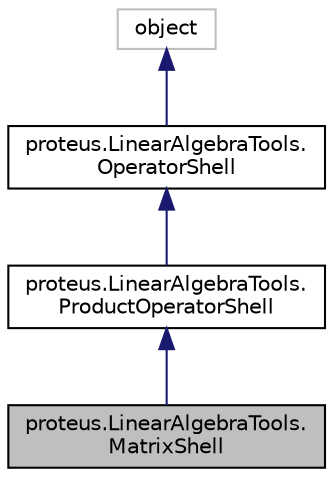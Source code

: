 digraph "proteus.LinearAlgebraTools.MatrixShell"
{
 // LATEX_PDF_SIZE
  edge [fontname="Helvetica",fontsize="10",labelfontname="Helvetica",labelfontsize="10"];
  node [fontname="Helvetica",fontsize="10",shape=record];
  Node1 [label="proteus.LinearAlgebraTools.\lMatrixShell",height=0.2,width=0.4,color="black", fillcolor="grey75", style="filled", fontcolor="black",tooltip=" "];
  Node2 -> Node1 [dir="back",color="midnightblue",fontsize="10",style="solid",fontname="Helvetica"];
  Node2 [label="proteus.LinearAlgebraTools.\lProductOperatorShell",height=0.2,width=0.4,color="black", fillcolor="white", style="filled",URL="$d2/d93/classproteus_1_1LinearAlgebraTools_1_1ProductOperatorShell.html",tooltip=" "];
  Node3 -> Node2 [dir="back",color="midnightblue",fontsize="10",style="solid",fontname="Helvetica"];
  Node3 [label="proteus.LinearAlgebraTools.\lOperatorShell",height=0.2,width=0.4,color="black", fillcolor="white", style="filled",URL="$d2/df8/classproteus_1_1LinearAlgebraTools_1_1OperatorShell.html",tooltip=" "];
  Node4 -> Node3 [dir="back",color="midnightblue",fontsize="10",style="solid",fontname="Helvetica"];
  Node4 [label="object",height=0.2,width=0.4,color="grey75", fillcolor="white", style="filled",tooltip=" "];
}
